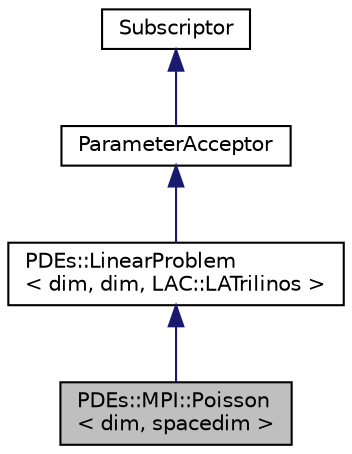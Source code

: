 digraph "PDEs::MPI::Poisson&lt; dim, spacedim &gt;"
{
 // LATEX_PDF_SIZE
  bgcolor="transparent";
  edge [fontname="Helvetica",fontsize="10",labelfontname="Helvetica",labelfontsize="10"];
  node [fontname="Helvetica",fontsize="10",shape=record];
  Node1 [label="PDEs::MPI::Poisson\l\< dim, spacedim \>",height=0.2,width=0.4,color="black", fillcolor="grey75", style="filled", fontcolor="black",tooltip="Solve the Poisson problem, in parallel."];
  Node2 -> Node1 [dir="back",color="midnightblue",fontsize="10",style="solid",fontname="Helvetica"];
  Node2 [label="PDEs::LinearProblem\l\< dim, dim, LAC::LATrilinos \>",height=0.2,width=0.4,color="black",URL="$class_p_d_es_1_1_linear_problem.html",tooltip=" "];
  Node3 -> Node2 [dir="back",color="midnightblue",fontsize="10",style="solid",fontname="Helvetica"];
  Node3 [label="ParameterAcceptor",height=0.2,width=0.4,color="black",URL="/__w/fsi-suite/fsi-suite/deal.tag$classParameterAcceptor.html",tooltip=" "];
  Node4 -> Node3 [dir="back",color="midnightblue",fontsize="10",style="solid",fontname="Helvetica"];
  Node4 [label="Subscriptor",height=0.2,width=0.4,color="black",URL="/__w/fsi-suite/fsi-suite/deal.tag$classSubscriptor.html",tooltip=" "];
}
